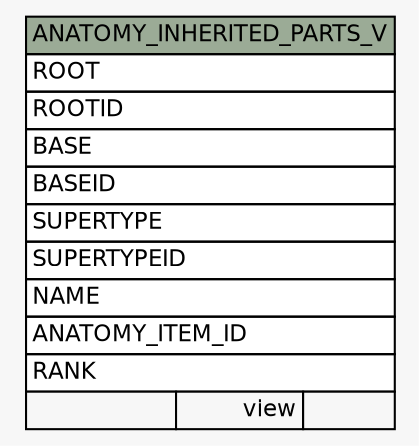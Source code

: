 // dot 2.38.0 on Windows 10 10.0
// SchemaSpy rev Unknown
digraph "ANATOMY_INHERITED_PARTS_V" {
  graph [
    rankdir="RL"
    bgcolor="#f7f7f7"
    nodesep="0.18"
    ranksep="0.46"
    fontname="Helvetica"
    fontsize="11"
  ];
  node [
    fontname="Helvetica"
    fontsize="11"
    shape="plaintext"
  ];
  edge [
    arrowsize="0.8"
  ];
  "ANATOMY_INHERITED_PARTS_V" [
    label=<
    <TABLE BORDER="0" CELLBORDER="1" CELLSPACING="0" BGCOLOR="#ffffff">
      <TR><TD COLSPAN="3" BGCOLOR="#9bab96" ALIGN="CENTER">ANATOMY_INHERITED_PARTS_V</TD></TR>
      <TR><TD PORT="ROOT" COLSPAN="3" ALIGN="LEFT">ROOT</TD></TR>
      <TR><TD PORT="ROOTID" COLSPAN="3" ALIGN="LEFT">ROOTID</TD></TR>
      <TR><TD PORT="BASE" COLSPAN="3" ALIGN="LEFT">BASE</TD></TR>
      <TR><TD PORT="BASEID" COLSPAN="3" ALIGN="LEFT">BASEID</TD></TR>
      <TR><TD PORT="SUPERTYPE" COLSPAN="3" ALIGN="LEFT">SUPERTYPE</TD></TR>
      <TR><TD PORT="SUPERTYPEID" COLSPAN="3" ALIGN="LEFT">SUPERTYPEID</TD></TR>
      <TR><TD PORT="NAME" COLSPAN="3" ALIGN="LEFT">NAME</TD></TR>
      <TR><TD PORT="ANATOMY_ITEM_ID" COLSPAN="3" ALIGN="LEFT">ANATOMY_ITEM_ID</TD></TR>
      <TR><TD PORT="RANK" COLSPAN="3" ALIGN="LEFT">RANK</TD></TR>
      <TR><TD ALIGN="LEFT" BGCOLOR="#f7f7f7">  </TD><TD ALIGN="RIGHT" BGCOLOR="#f7f7f7">view</TD><TD ALIGN="RIGHT" BGCOLOR="#f7f7f7">  </TD></TR>
    </TABLE>>
    URL="tables/ANATOMY_INHERITED_PARTS_V.html"
    tooltip="ANATOMY_INHERITED_PARTS_V"
  ];
}
